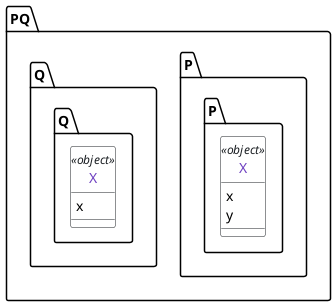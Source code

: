 @startuml
package PQ {
package P {
    class P.X <<object>> {
        x 
        y 
    }
}
package Q {
    class Q.X <<object>> {
        x
    }
}
}

hide circle
skinparam defaultFontName Source Code Pro

skinparam ClassStereotypeFontColor #1b1f23

skinparam class {
    BackgroundColor White
    BorderColor #1b1f23
    ArrowColor #1b1f23
    FontColor #6f42c1
}

skinparam note {
    BackgroundColor White
    BorderColor #1b1f23
    ArrowColor #1b1f23
    FontColor #d73a49
}


skinparam stereotype {
    FontColor #d73a49
}
@enduml 